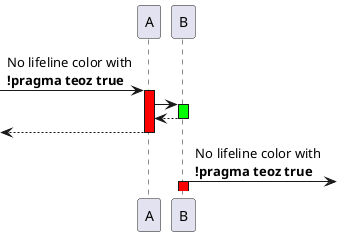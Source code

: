 {
  "sha1": "1rlga3yiilb3h8pykb590fs2qihonxa",
  "insertion": {
    "when": "2024-05-30T20:48:19.770Z",
    "url": "https://forum.plantuml.net/14973/sequence-lifeline-color-missing-on-in-out-messages-with-teoz",
    "user": "plantuml@gmail.com"
  }
}
@startuml
[-> A ++ #ff0000 : No lifeline color with\n<b>!pragma teoz true</b>
A -> B ++ #00ff00
return
return
B ->] ++ #ff0000 : No lifeline color with\n<b>!pragma teoz true</b>
@enduml
